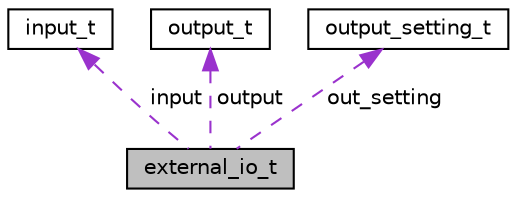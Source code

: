 digraph "external_io_t"
{
 // LATEX_PDF_SIZE
  bgcolor="transparent";
  edge [fontname="Helvetica",fontsize="10",labelfontname="Helvetica",labelfontsize="10"];
  node [fontname="Helvetica",fontsize="10",shape=record];
  Node1 [label="external_io_t",height=0.2,width=0.4,color="black", fillcolor="grey75", style="filled", fontcolor="black",tooltip=" "];
  Node2 -> Node1 [dir="back",color="darkorchid3",fontsize="10",style="dashed",label=" input" ,fontname="Helvetica"];
  Node2 [label="input_t",height=0.2,width=0.4,color="black",URL="$EvenstarExternalio_8h.html#structinput__t",tooltip=" "];
  Node3 -> Node1 [dir="back",color="darkorchid3",fontsize="10",style="dashed",label=" output" ,fontname="Helvetica"];
  Node3 [label="output_t",height=0.2,width=0.4,color="black",URL="$EvenstarExternalio_8h.html#structoutput__t",tooltip=" "];
  Node4 -> Node1 [dir="back",color="darkorchid3",fontsize="10",style="dashed",label=" out_setting" ,fontname="Helvetica"];
  Node4 [label="output_setting_t",height=0.2,width=0.4,color="black",URL="$EvenstarExternalio_8h.html#structoutput__setting__t",tooltip=" "];
}
